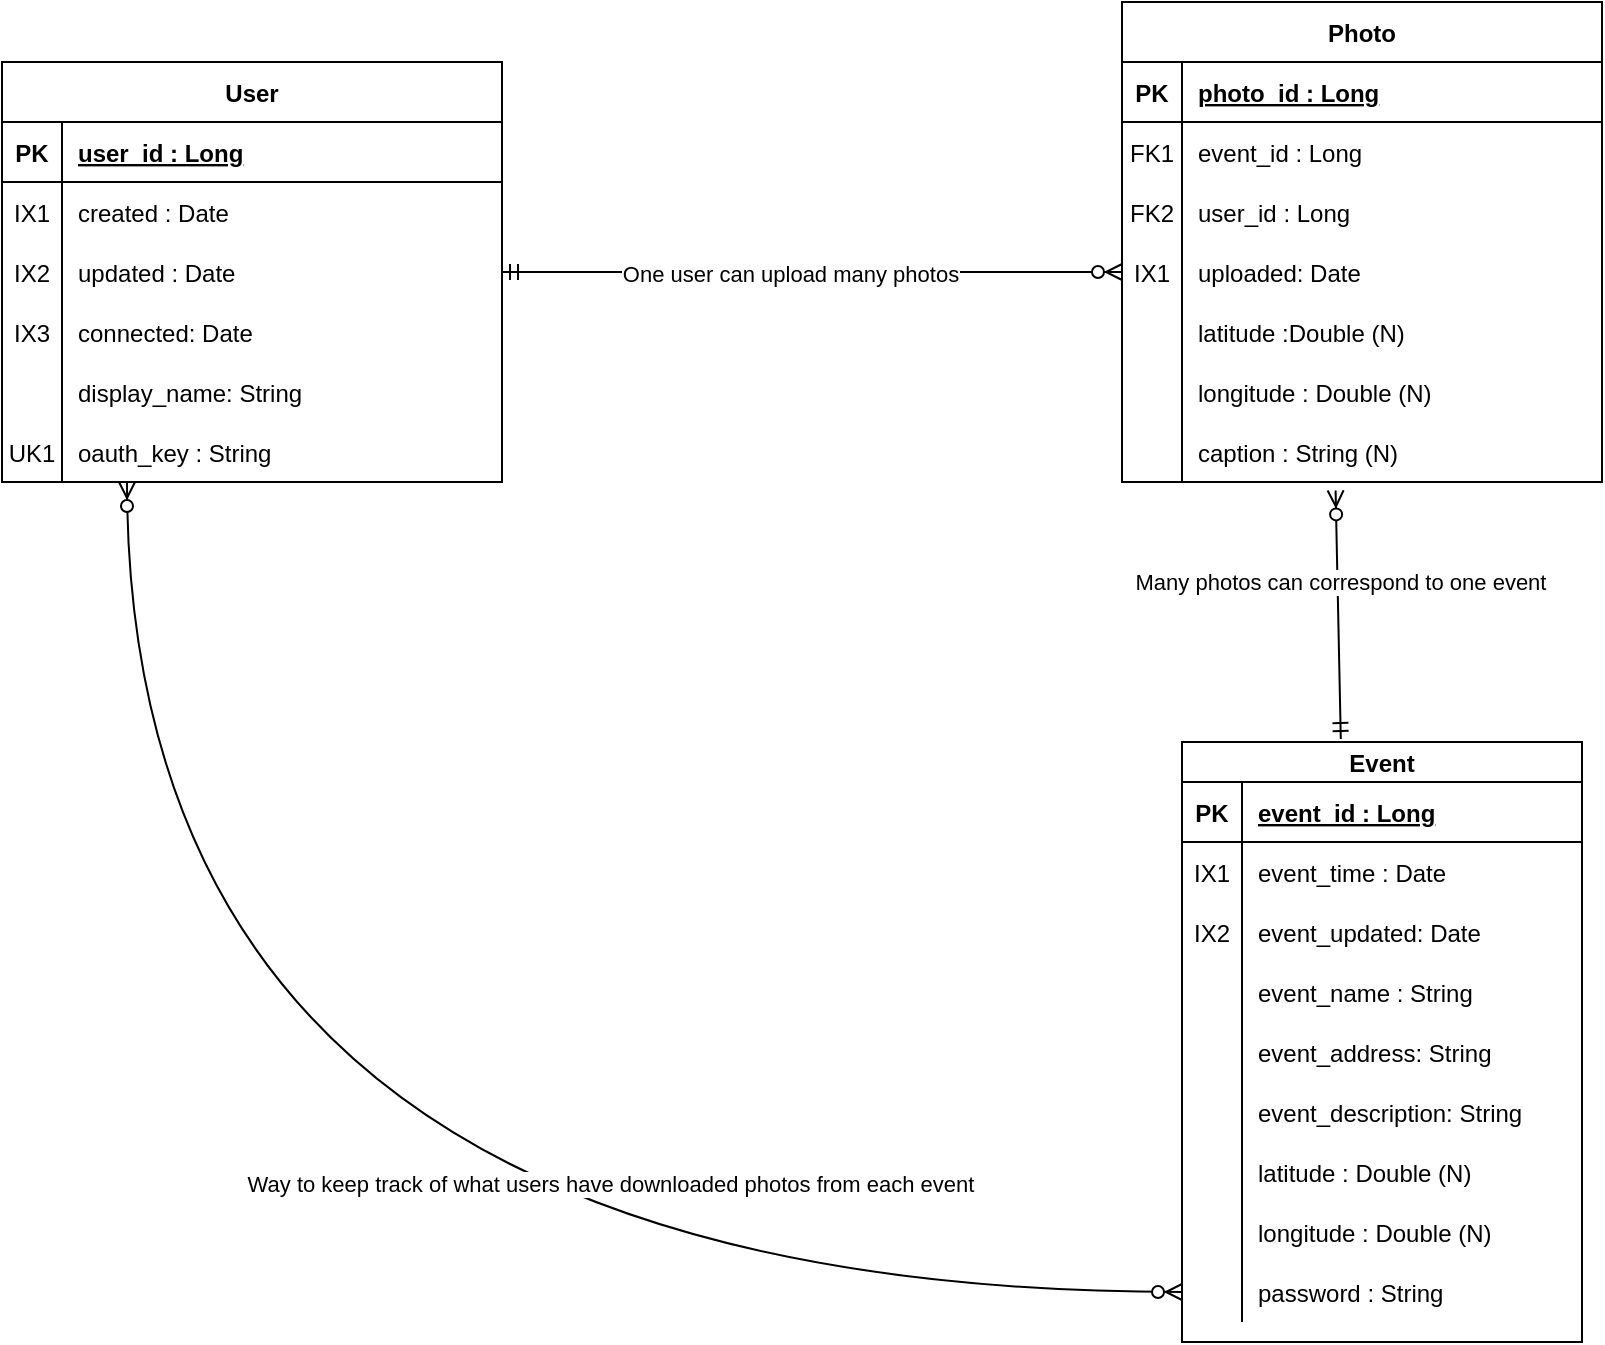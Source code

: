 <mxfile version="13.8.5" type="device"><diagram id="R2lEEEUBdFMjLlhIrx00" name="Page-1"><mxGraphModel dx="1384" dy="773" grid="1" gridSize="10" guides="1" tooltips="1" connect="1" arrows="1" fold="1" page="1" pageScale="1" pageWidth="850" pageHeight="1100" math="0" shadow="0" extFonts="Permanent Marker^https://fonts.googleapis.com/css?family=Permanent+Marker"><root><mxCell id="0"/><mxCell id="1" parent="0"/><mxCell id="Wytd1fXqO_OcCb_XTPOX-19" value="" style="group" parent="1" vertex="1" connectable="0"><mxGeometry x="10" y="140" width="250" height="210" as="geometry"/></mxCell><mxCell id="C-vyLk0tnHw3VtMMgP7b-23" value="User" style="shape=table;startSize=30;container=1;collapsible=1;childLayout=tableLayout;fixedRows=1;rowLines=0;fontStyle=1;align=center;resizeLast=1;" parent="Wytd1fXqO_OcCb_XTPOX-19" vertex="1"><mxGeometry y="10" width="250" height="210" as="geometry"/></mxCell><mxCell id="C-vyLk0tnHw3VtMMgP7b-24" value="" style="shape=partialRectangle;collapsible=0;dropTarget=0;pointerEvents=0;fillColor=none;points=[[0,0.5],[1,0.5]];portConstraint=eastwest;top=0;left=0;right=0;bottom=1;" parent="C-vyLk0tnHw3VtMMgP7b-23" vertex="1"><mxGeometry y="30" width="250" height="30" as="geometry"/></mxCell><mxCell id="C-vyLk0tnHw3VtMMgP7b-25" value="PK" style="shape=partialRectangle;overflow=hidden;connectable=0;fillColor=none;top=0;left=0;bottom=0;right=0;fontStyle=1;" parent="C-vyLk0tnHw3VtMMgP7b-24" vertex="1"><mxGeometry width="30" height="30" as="geometry"/></mxCell><mxCell id="C-vyLk0tnHw3VtMMgP7b-26" value="user_id : Long" style="shape=partialRectangle;overflow=hidden;connectable=0;fillColor=none;top=0;left=0;bottom=0;right=0;align=left;spacingLeft=6;fontStyle=5;" parent="C-vyLk0tnHw3VtMMgP7b-24" vertex="1"><mxGeometry x="30" width="220" height="30" as="geometry"/></mxCell><mxCell id="C-vyLk0tnHw3VtMMgP7b-27" value="" style="shape=partialRectangle;collapsible=0;dropTarget=0;pointerEvents=0;fillColor=none;points=[[0,0.5],[1,0.5]];portConstraint=eastwest;top=0;left=0;right=0;bottom=0;" parent="C-vyLk0tnHw3VtMMgP7b-23" vertex="1"><mxGeometry y="60" width="250" height="30" as="geometry"/></mxCell><mxCell id="C-vyLk0tnHw3VtMMgP7b-28" value="IX1" style="shape=partialRectangle;overflow=hidden;connectable=0;fillColor=none;top=0;left=0;bottom=0;right=0;" parent="C-vyLk0tnHw3VtMMgP7b-27" vertex="1"><mxGeometry width="30" height="30" as="geometry"/></mxCell><mxCell id="C-vyLk0tnHw3VtMMgP7b-29" value="created : Date" style="shape=partialRectangle;overflow=hidden;connectable=0;fillColor=none;top=0;left=0;bottom=0;right=0;align=left;spacingLeft=6;" parent="C-vyLk0tnHw3VtMMgP7b-27" vertex="1"><mxGeometry x="30" width="220" height="30" as="geometry"/></mxCell><mxCell id="HyPlMlRq0M0m4s-M27dx-4" value="" style="shape=partialRectangle;collapsible=0;dropTarget=0;pointerEvents=0;fillColor=none;points=[[0,0.5],[1,0.5]];portConstraint=eastwest;top=0;left=0;right=0;bottom=0;" parent="C-vyLk0tnHw3VtMMgP7b-23" vertex="1"><mxGeometry y="90" width="250" height="30" as="geometry"/></mxCell><mxCell id="HyPlMlRq0M0m4s-M27dx-5" value="IX2" style="shape=partialRectangle;overflow=hidden;connectable=0;fillColor=none;top=0;left=0;bottom=0;right=0;" parent="HyPlMlRq0M0m4s-M27dx-4" vertex="1"><mxGeometry width="30" height="30" as="geometry"/></mxCell><mxCell id="HyPlMlRq0M0m4s-M27dx-6" value="updated : Date" style="shape=partialRectangle;overflow=hidden;connectable=0;fillColor=none;top=0;left=0;bottom=0;right=0;align=left;spacingLeft=6;" parent="HyPlMlRq0M0m4s-M27dx-4" vertex="1"><mxGeometry x="30" width="220" height="30" as="geometry"/></mxCell><mxCell id="8ChJDf_rUq-PZGFpkspb-7" value="" style="shape=partialRectangle;collapsible=0;dropTarget=0;pointerEvents=0;fillColor=none;points=[[0,0.5],[1,0.5]];portConstraint=eastwest;top=0;left=0;right=0;bottom=0;" vertex="1" parent="C-vyLk0tnHw3VtMMgP7b-23"><mxGeometry y="120" width="250" height="30" as="geometry"/></mxCell><mxCell id="8ChJDf_rUq-PZGFpkspb-8" value="IX3" style="shape=partialRectangle;overflow=hidden;connectable=0;fillColor=none;top=0;left=0;bottom=0;right=0;" vertex="1" parent="8ChJDf_rUq-PZGFpkspb-7"><mxGeometry width="30" height="30" as="geometry"/></mxCell><mxCell id="8ChJDf_rUq-PZGFpkspb-9" value="connected: Date" style="shape=partialRectangle;overflow=hidden;connectable=0;fillColor=none;top=0;left=0;bottom=0;right=0;align=left;spacingLeft=6;" vertex="1" parent="8ChJDf_rUq-PZGFpkspb-7"><mxGeometry x="30" width="220" height="30" as="geometry"/></mxCell><mxCell id="8ChJDf_rUq-PZGFpkspb-1" value="" style="shape=partialRectangle;collapsible=0;dropTarget=0;pointerEvents=0;fillColor=none;points=[[0,0.5],[1,0.5]];portConstraint=eastwest;top=0;left=0;right=0;bottom=0;" vertex="1" parent="C-vyLk0tnHw3VtMMgP7b-23"><mxGeometry y="150" width="250" height="30" as="geometry"/></mxCell><mxCell id="8ChJDf_rUq-PZGFpkspb-2" value="" style="shape=partialRectangle;overflow=hidden;connectable=0;fillColor=none;top=0;left=0;bottom=0;right=0;" vertex="1" parent="8ChJDf_rUq-PZGFpkspb-1"><mxGeometry width="30" height="30" as="geometry"/></mxCell><mxCell id="8ChJDf_rUq-PZGFpkspb-3" value="display_name: String" style="shape=partialRectangle;overflow=hidden;connectable=0;fillColor=none;top=0;left=0;bottom=0;right=0;align=left;spacingLeft=6;" vertex="1" parent="8ChJDf_rUq-PZGFpkspb-1"><mxGeometry x="30" width="220" height="30" as="geometry"/></mxCell><mxCell id="HyPlMlRq0M0m4s-M27dx-7" value="" style="shape=partialRectangle;collapsible=0;dropTarget=0;pointerEvents=0;fillColor=none;points=[[0,0.5],[1,0.5]];portConstraint=eastwest;top=0;left=0;right=0;bottom=0;" parent="C-vyLk0tnHw3VtMMgP7b-23" vertex="1"><mxGeometry y="180" width="250" height="30" as="geometry"/></mxCell><mxCell id="HyPlMlRq0M0m4s-M27dx-8" value="UK1" style="shape=partialRectangle;overflow=hidden;connectable=0;fillColor=none;top=0;left=0;bottom=0;right=0;" parent="HyPlMlRq0M0m4s-M27dx-7" vertex="1"><mxGeometry width="30" height="30" as="geometry"/></mxCell><mxCell id="HyPlMlRq0M0m4s-M27dx-9" value="oauth_key : String" style="shape=partialRectangle;overflow=hidden;connectable=0;fillColor=none;top=0;left=0;bottom=0;right=0;align=left;spacingLeft=6;" parent="HyPlMlRq0M0m4s-M27dx-7" vertex="1"><mxGeometry x="30" width="220" height="30" as="geometry"/></mxCell><mxCell id="HyPlMlRq0M0m4s-M27dx-10" value="" style="fontSize=12;html=1;endArrow=ERzeroToMany;startArrow=ERmandOne;exitX=1;exitY=0.5;exitDx=0;exitDy=0;entryX=0;entryY=0.5;entryDx=0;entryDy=0;" parent="1" edge="1" target="51idzDEUV3AVTb7AhVFN-1" source="HyPlMlRq0M0m4s-M27dx-4"><mxGeometry width="100" height="100" relative="1" as="geometry"><mxPoint x="290" y="275" as="sourcePoint"/><mxPoint x="590" y="275" as="targetPoint"/></mxGeometry></mxCell><mxCell id="HyPlMlRq0M0m4s-M27dx-33" value="One user can upload many photos" style="edgeLabel;html=1;align=center;verticalAlign=middle;resizable=0;points=[];" parent="HyPlMlRq0M0m4s-M27dx-10" vertex="1" connectable="0"><mxGeometry x="-0.074" y="-1" relative="1" as="geometry"><mxPoint as="offset"/></mxGeometry></mxCell><mxCell id="HyPlMlRq0M0m4s-M27dx-17" value="Photo" style="shape=table;startSize=30;container=1;collapsible=1;childLayout=tableLayout;fixedRows=1;rowLines=0;fontStyle=1;align=center;resizeLast=1;" parent="1" vertex="1"><mxGeometry x="570" y="120" width="240" height="240" as="geometry"/></mxCell><mxCell id="HyPlMlRq0M0m4s-M27dx-18" value="" style="shape=partialRectangle;collapsible=0;dropTarget=0;pointerEvents=0;fillColor=none;top=0;left=0;bottom=1;right=0;points=[[0,0.5],[1,0.5]];portConstraint=eastwest;" parent="HyPlMlRq0M0m4s-M27dx-17" vertex="1"><mxGeometry y="30" width="240" height="30" as="geometry"/></mxCell><mxCell id="HyPlMlRq0M0m4s-M27dx-19" value="PK" style="shape=partialRectangle;connectable=0;fillColor=none;top=0;left=0;bottom=0;right=0;fontStyle=1;overflow=hidden;" parent="HyPlMlRq0M0m4s-M27dx-18" vertex="1"><mxGeometry width="30" height="30" as="geometry"/></mxCell><mxCell id="HyPlMlRq0M0m4s-M27dx-20" value="photo_id : Long" style="shape=partialRectangle;connectable=0;fillColor=none;top=0;left=0;bottom=0;right=0;align=left;spacingLeft=6;fontStyle=5;overflow=hidden;" parent="HyPlMlRq0M0m4s-M27dx-18" vertex="1"><mxGeometry x="30" width="210" height="30" as="geometry"/></mxCell><mxCell id="HyPlMlRq0M0m4s-M27dx-27" value="" style="shape=partialRectangle;collapsible=0;dropTarget=0;pointerEvents=0;fillColor=none;top=0;left=0;bottom=0;right=0;points=[[0,0.5],[1,0.5]];portConstraint=eastwest;" parent="HyPlMlRq0M0m4s-M27dx-17" vertex="1"><mxGeometry y="60" width="240" height="30" as="geometry"/></mxCell><mxCell id="HyPlMlRq0M0m4s-M27dx-28" value="FK1" style="shape=partialRectangle;connectable=0;fillColor=none;top=0;left=0;bottom=0;right=0;editable=1;overflow=hidden;" parent="HyPlMlRq0M0m4s-M27dx-27" vertex="1"><mxGeometry width="30" height="30" as="geometry"/></mxCell><mxCell id="HyPlMlRq0M0m4s-M27dx-29" value="event_id : Long" style="shape=partialRectangle;connectable=0;fillColor=none;top=0;left=0;bottom=0;right=0;align=left;spacingLeft=6;overflow=hidden;" parent="HyPlMlRq0M0m4s-M27dx-27" vertex="1"><mxGeometry x="30" width="210" height="30" as="geometry"/></mxCell><mxCell id="HyPlMlRq0M0m4s-M27dx-30" value="" style="shape=partialRectangle;collapsible=0;dropTarget=0;pointerEvents=0;fillColor=none;top=0;left=0;bottom=0;right=0;points=[[0,0.5],[1,0.5]];portConstraint=eastwest;" parent="HyPlMlRq0M0m4s-M27dx-17" vertex="1"><mxGeometry y="90" width="240" height="30" as="geometry"/></mxCell><mxCell id="HyPlMlRq0M0m4s-M27dx-31" value="FK2" style="shape=partialRectangle;connectable=0;fillColor=none;top=0;left=0;bottom=0;right=0;editable=1;overflow=hidden;" parent="HyPlMlRq0M0m4s-M27dx-30" vertex="1"><mxGeometry width="30" height="30" as="geometry"/></mxCell><mxCell id="HyPlMlRq0M0m4s-M27dx-32" value="user_id : Long" style="shape=partialRectangle;connectable=0;fillColor=none;top=0;left=0;bottom=0;right=0;align=left;spacingLeft=6;overflow=hidden;" parent="HyPlMlRq0M0m4s-M27dx-30" vertex="1"><mxGeometry x="30" width="210" height="30" as="geometry"/></mxCell><mxCell id="51idzDEUV3AVTb7AhVFN-1" value="" style="shape=partialRectangle;collapsible=0;dropTarget=0;pointerEvents=0;fillColor=none;top=0;left=0;bottom=0;right=0;points=[[0,0.5],[1,0.5]];portConstraint=eastwest;" parent="HyPlMlRq0M0m4s-M27dx-17" vertex="1"><mxGeometry y="120" width="240" height="30" as="geometry"/></mxCell><mxCell id="51idzDEUV3AVTb7AhVFN-2" value="IX1" style="shape=partialRectangle;connectable=0;fillColor=none;top=0;left=0;bottom=0;right=0;editable=1;overflow=hidden;" parent="51idzDEUV3AVTb7AhVFN-1" vertex="1"><mxGeometry width="30" height="30" as="geometry"/></mxCell><mxCell id="51idzDEUV3AVTb7AhVFN-3" value="uploaded: Date" style="shape=partialRectangle;connectable=0;fillColor=none;top=0;left=0;bottom=0;right=0;align=left;spacingLeft=6;overflow=hidden;" parent="51idzDEUV3AVTb7AhVFN-1" vertex="1"><mxGeometry x="30" width="210" height="30" as="geometry"/></mxCell><mxCell id="HyPlMlRq0M0m4s-M27dx-21" value="" style="shape=partialRectangle;collapsible=0;dropTarget=0;pointerEvents=0;fillColor=none;top=0;left=0;bottom=0;right=0;points=[[0,0.5],[1,0.5]];portConstraint=eastwest;" parent="HyPlMlRq0M0m4s-M27dx-17" vertex="1"><mxGeometry y="150" width="240" height="30" as="geometry"/></mxCell><mxCell id="HyPlMlRq0M0m4s-M27dx-22" value="" style="shape=partialRectangle;connectable=0;fillColor=none;top=0;left=0;bottom=0;right=0;editable=1;overflow=hidden;" parent="HyPlMlRq0M0m4s-M27dx-21" vertex="1"><mxGeometry width="30" height="30" as="geometry"/></mxCell><mxCell id="HyPlMlRq0M0m4s-M27dx-23" value="latitude :Double (N)" style="shape=partialRectangle;connectable=0;fillColor=none;top=0;left=0;bottom=0;right=0;align=left;spacingLeft=6;overflow=hidden;" parent="HyPlMlRq0M0m4s-M27dx-21" vertex="1"><mxGeometry x="30" width="210" height="30" as="geometry"/></mxCell><mxCell id="HyPlMlRq0M0m4s-M27dx-24" value="" style="shape=partialRectangle;collapsible=0;dropTarget=0;pointerEvents=0;fillColor=none;top=0;left=0;bottom=0;right=0;points=[[0,0.5],[1,0.5]];portConstraint=eastwest;" parent="HyPlMlRq0M0m4s-M27dx-17" vertex="1"><mxGeometry y="180" width="240" height="30" as="geometry"/></mxCell><mxCell id="HyPlMlRq0M0m4s-M27dx-25" value="" style="shape=partialRectangle;connectable=0;fillColor=none;top=0;left=0;bottom=0;right=0;editable=1;overflow=hidden;" parent="HyPlMlRq0M0m4s-M27dx-24" vertex="1"><mxGeometry width="30" height="30" as="geometry"/></mxCell><mxCell id="HyPlMlRq0M0m4s-M27dx-26" value="longitude : Double (N)" style="shape=partialRectangle;connectable=0;fillColor=none;top=0;left=0;bottom=0;right=0;align=left;spacingLeft=6;overflow=hidden;" parent="HyPlMlRq0M0m4s-M27dx-24" vertex="1"><mxGeometry x="30" width="210" height="30" as="geometry"/></mxCell><mxCell id="HyPlMlRq0M0m4s-M27dx-59" value="" style="shape=partialRectangle;collapsible=0;dropTarget=0;pointerEvents=0;fillColor=none;top=0;left=0;bottom=0;right=0;points=[[0,0.5],[1,0.5]];portConstraint=eastwest;" parent="HyPlMlRq0M0m4s-M27dx-17" vertex="1"><mxGeometry y="210" width="240" height="30" as="geometry"/></mxCell><mxCell id="HyPlMlRq0M0m4s-M27dx-60" value="" style="shape=partialRectangle;connectable=0;fillColor=none;top=0;left=0;bottom=0;right=0;editable=1;overflow=hidden;" parent="HyPlMlRq0M0m4s-M27dx-59" vertex="1"><mxGeometry width="30" height="30" as="geometry"/></mxCell><mxCell id="HyPlMlRq0M0m4s-M27dx-61" value="caption : String (N)" style="shape=partialRectangle;connectable=0;fillColor=none;top=0;left=0;bottom=0;right=0;align=left;spacingLeft=6;overflow=hidden;" parent="HyPlMlRq0M0m4s-M27dx-59" vertex="1"><mxGeometry x="30" width="210" height="30" as="geometry"/></mxCell><mxCell id="HyPlMlRq0M0m4s-M27dx-62" value="" style="edgeStyle=orthogonalEdgeStyle;fontSize=12;html=1;endArrow=ERzeroToMany;endFill=1;startArrow=ERzeroToMany;exitX=0;exitY=0.5;exitDx=0;exitDy=0;curved=1;entryX=0.25;entryY=1;entryDx=0;entryDy=0;" parent="1" source="HyPlMlRq0M0m4s-M27dx-50" target="C-vyLk0tnHw3VtMMgP7b-23" edge="1"><mxGeometry width="100" height="100" relative="1" as="geometry"><mxPoint x="10" y="510" as="sourcePoint"/><mxPoint x="160" y="330" as="targetPoint"/></mxGeometry></mxCell><mxCell id="8ChJDf_rUq-PZGFpkspb-20" value="Way to keep track of what users have downloaded photos from each event" style="edgeLabel;html=1;align=center;verticalAlign=middle;resizable=0;points=[];" vertex="1" connectable="0" parent="HyPlMlRq0M0m4s-M27dx-62"><mxGeometry x="-0.385" y="-54" relative="1" as="geometry"><mxPoint as="offset"/></mxGeometry></mxCell><mxCell id="HyPlMlRq0M0m4s-M27dx-34" value="Event" style="shape=table;startSize=20;container=1;collapsible=1;childLayout=tableLayout;fixedRows=1;rowLines=0;fontStyle=1;align=center;resizeLast=1;" parent="1" vertex="1"><mxGeometry x="600" y="490" width="200" height="300" as="geometry"/></mxCell><mxCell id="HyPlMlRq0M0m4s-M27dx-35" value="" style="shape=partialRectangle;collapsible=0;dropTarget=0;pointerEvents=0;fillColor=none;top=0;left=0;bottom=1;right=0;points=[[0,0.5],[1,0.5]];portConstraint=eastwest;" parent="HyPlMlRq0M0m4s-M27dx-34" vertex="1"><mxGeometry y="20" width="200" height="30" as="geometry"/></mxCell><mxCell id="HyPlMlRq0M0m4s-M27dx-36" value="PK" style="shape=partialRectangle;connectable=0;fillColor=none;top=0;left=0;bottom=0;right=0;fontStyle=1;overflow=hidden;" parent="HyPlMlRq0M0m4s-M27dx-35" vertex="1"><mxGeometry width="30" height="30" as="geometry"/></mxCell><mxCell id="HyPlMlRq0M0m4s-M27dx-37" value="event_id : Long" style="shape=partialRectangle;connectable=0;fillColor=none;top=0;left=0;bottom=0;right=0;align=left;spacingLeft=6;fontStyle=5;overflow=hidden;" parent="HyPlMlRq0M0m4s-M27dx-35" vertex="1"><mxGeometry x="30" width="170" height="30" as="geometry"/></mxCell><mxCell id="HyPlMlRq0M0m4s-M27dx-38" value="" style="shape=partialRectangle;collapsible=0;dropTarget=0;pointerEvents=0;fillColor=none;top=0;left=0;bottom=0;right=0;points=[[0,0.5],[1,0.5]];portConstraint=eastwest;" parent="HyPlMlRq0M0m4s-M27dx-34" vertex="1"><mxGeometry y="50" width="200" height="30" as="geometry"/></mxCell><mxCell id="HyPlMlRq0M0m4s-M27dx-39" value="IX1" style="shape=partialRectangle;connectable=0;fillColor=none;top=0;left=0;bottom=0;right=0;editable=1;overflow=hidden;" parent="HyPlMlRq0M0m4s-M27dx-38" vertex="1"><mxGeometry width="30" height="30" as="geometry"/></mxCell><mxCell id="HyPlMlRq0M0m4s-M27dx-40" value="event_time : Date" style="shape=partialRectangle;connectable=0;fillColor=none;top=0;left=0;bottom=0;right=0;align=left;spacingLeft=6;overflow=hidden;" parent="HyPlMlRq0M0m4s-M27dx-38" vertex="1"><mxGeometry x="30" width="170" height="30" as="geometry"/></mxCell><mxCell id="8ChJDf_rUq-PZGFpkspb-16" value="" style="shape=partialRectangle;collapsible=0;dropTarget=0;pointerEvents=0;fillColor=none;top=0;left=0;bottom=0;right=0;points=[[0,0.5],[1,0.5]];portConstraint=eastwest;" vertex="1" parent="HyPlMlRq0M0m4s-M27dx-34"><mxGeometry y="80" width="200" height="30" as="geometry"/></mxCell><mxCell id="8ChJDf_rUq-PZGFpkspb-17" value="IX2" style="shape=partialRectangle;connectable=0;fillColor=none;top=0;left=0;bottom=0;right=0;editable=1;overflow=hidden;" vertex="1" parent="8ChJDf_rUq-PZGFpkspb-16"><mxGeometry width="30" height="30" as="geometry"/></mxCell><mxCell id="8ChJDf_rUq-PZGFpkspb-18" value="event_updated: Date" style="shape=partialRectangle;connectable=0;fillColor=none;top=0;left=0;bottom=0;right=0;align=left;spacingLeft=6;overflow=hidden;" vertex="1" parent="8ChJDf_rUq-PZGFpkspb-16"><mxGeometry x="30" width="170" height="30" as="geometry"/></mxCell><mxCell id="HyPlMlRq0M0m4s-M27dx-47" value="" style="shape=partialRectangle;collapsible=0;dropTarget=0;pointerEvents=0;fillColor=none;top=0;left=0;bottom=0;right=0;points=[[0,0.5],[1,0.5]];portConstraint=eastwest;" parent="HyPlMlRq0M0m4s-M27dx-34" vertex="1"><mxGeometry y="110" width="200" height="30" as="geometry"/></mxCell><mxCell id="HyPlMlRq0M0m4s-M27dx-48" value="" style="shape=partialRectangle;connectable=0;fillColor=none;top=0;left=0;bottom=0;right=0;editable=1;overflow=hidden;" parent="HyPlMlRq0M0m4s-M27dx-47" vertex="1"><mxGeometry width="30" height="30" as="geometry"/></mxCell><mxCell id="HyPlMlRq0M0m4s-M27dx-49" value="event_name : String" style="shape=partialRectangle;connectable=0;fillColor=none;top=0;left=0;bottom=0;right=0;align=left;spacingLeft=6;overflow=hidden;" parent="HyPlMlRq0M0m4s-M27dx-47" vertex="1"><mxGeometry x="30" width="170" height="30" as="geometry"/></mxCell><mxCell id="8ChJDf_rUq-PZGFpkspb-10" value="" style="shape=partialRectangle;collapsible=0;dropTarget=0;pointerEvents=0;fillColor=none;top=0;left=0;bottom=0;right=0;points=[[0,0.5],[1,0.5]];portConstraint=eastwest;" vertex="1" parent="HyPlMlRq0M0m4s-M27dx-34"><mxGeometry y="140" width="200" height="30" as="geometry"/></mxCell><mxCell id="8ChJDf_rUq-PZGFpkspb-11" value="" style="shape=partialRectangle;connectable=0;fillColor=none;top=0;left=0;bottom=0;right=0;editable=1;overflow=hidden;" vertex="1" parent="8ChJDf_rUq-PZGFpkspb-10"><mxGeometry width="30" height="30" as="geometry"/></mxCell><mxCell id="8ChJDf_rUq-PZGFpkspb-12" value="event_address: String" style="shape=partialRectangle;connectable=0;fillColor=none;top=0;left=0;bottom=0;right=0;align=left;spacingLeft=6;overflow=hidden;" vertex="1" parent="8ChJDf_rUq-PZGFpkspb-10"><mxGeometry x="30" width="170" height="30" as="geometry"/></mxCell><mxCell id="8ChJDf_rUq-PZGFpkspb-13" value="" style="shape=partialRectangle;collapsible=0;dropTarget=0;pointerEvents=0;fillColor=none;top=0;left=0;bottom=0;right=0;points=[[0,0.5],[1,0.5]];portConstraint=eastwest;" vertex="1" parent="HyPlMlRq0M0m4s-M27dx-34"><mxGeometry y="170" width="200" height="30" as="geometry"/></mxCell><mxCell id="8ChJDf_rUq-PZGFpkspb-14" value="" style="shape=partialRectangle;connectable=0;fillColor=none;top=0;left=0;bottom=0;right=0;editable=1;overflow=hidden;" vertex="1" parent="8ChJDf_rUq-PZGFpkspb-13"><mxGeometry width="30" height="30" as="geometry"/></mxCell><mxCell id="8ChJDf_rUq-PZGFpkspb-15" value="event_description: String" style="shape=partialRectangle;connectable=0;fillColor=none;top=0;left=0;bottom=0;right=0;align=left;spacingLeft=6;overflow=hidden;" vertex="1" parent="8ChJDf_rUq-PZGFpkspb-13"><mxGeometry x="30" width="170" height="30" as="geometry"/></mxCell><mxCell id="HyPlMlRq0M0m4s-M27dx-41" value="" style="shape=partialRectangle;collapsible=0;dropTarget=0;pointerEvents=0;fillColor=none;top=0;left=0;bottom=0;right=0;points=[[0,0.5],[1,0.5]];portConstraint=eastwest;" parent="HyPlMlRq0M0m4s-M27dx-34" vertex="1"><mxGeometry y="200" width="200" height="30" as="geometry"/></mxCell><mxCell id="HyPlMlRq0M0m4s-M27dx-42" value="" style="shape=partialRectangle;connectable=0;fillColor=none;top=0;left=0;bottom=0;right=0;editable=1;overflow=hidden;" parent="HyPlMlRq0M0m4s-M27dx-41" vertex="1"><mxGeometry width="30" height="30" as="geometry"/></mxCell><mxCell id="HyPlMlRq0M0m4s-M27dx-43" value="latitude : Double (N)" style="shape=partialRectangle;connectable=0;fillColor=none;top=0;left=0;bottom=0;right=0;align=left;spacingLeft=6;overflow=hidden;" parent="HyPlMlRq0M0m4s-M27dx-41" vertex="1"><mxGeometry x="30" width="170" height="30" as="geometry"/></mxCell><mxCell id="HyPlMlRq0M0m4s-M27dx-44" value="" style="shape=partialRectangle;collapsible=0;dropTarget=0;pointerEvents=0;fillColor=none;top=0;left=0;bottom=0;right=0;points=[[0,0.5],[1,0.5]];portConstraint=eastwest;" parent="HyPlMlRq0M0m4s-M27dx-34" vertex="1"><mxGeometry y="230" width="200" height="30" as="geometry"/></mxCell><mxCell id="HyPlMlRq0M0m4s-M27dx-45" value="" style="shape=partialRectangle;connectable=0;fillColor=none;top=0;left=0;bottom=0;right=0;editable=1;overflow=hidden;" parent="HyPlMlRq0M0m4s-M27dx-44" vertex="1"><mxGeometry width="30" height="30" as="geometry"/></mxCell><mxCell id="HyPlMlRq0M0m4s-M27dx-46" value="longitude : Double (N)" style="shape=partialRectangle;connectable=0;fillColor=none;top=0;left=0;bottom=0;right=0;align=left;spacingLeft=6;overflow=hidden;" parent="HyPlMlRq0M0m4s-M27dx-44" vertex="1"><mxGeometry x="30" width="170" height="30" as="geometry"/></mxCell><mxCell id="HyPlMlRq0M0m4s-M27dx-50" value="" style="shape=partialRectangle;collapsible=0;dropTarget=0;pointerEvents=0;fillColor=none;top=0;left=0;bottom=0;right=0;points=[[0,0.5],[1,0.5]];portConstraint=eastwest;" parent="HyPlMlRq0M0m4s-M27dx-34" vertex="1"><mxGeometry y="260" width="200" height="30" as="geometry"/></mxCell><mxCell id="HyPlMlRq0M0m4s-M27dx-51" value="" style="shape=partialRectangle;connectable=0;fillColor=none;top=0;left=0;bottom=0;right=0;editable=1;overflow=hidden;" parent="HyPlMlRq0M0m4s-M27dx-50" vertex="1"><mxGeometry width="30" height="30" as="geometry"/></mxCell><mxCell id="HyPlMlRq0M0m4s-M27dx-52" value="password : String" style="shape=partialRectangle;connectable=0;fillColor=none;top=0;left=0;bottom=0;right=0;align=left;spacingLeft=6;overflow=hidden;" parent="HyPlMlRq0M0m4s-M27dx-50" vertex="1"><mxGeometry x="30" width="170" height="30" as="geometry"/></mxCell><mxCell id="8ChJDf_rUq-PZGFpkspb-27" value="" style="fontSize=12;html=1;endArrow=ERzeroToMany;startArrow=ERmandOne;exitX=0.397;exitY=-0.005;exitDx=0;exitDy=0;exitPerimeter=0;entryX=0.445;entryY=1.14;entryDx=0;entryDy=0;entryPerimeter=0;" edge="1" parent="1" source="HyPlMlRq0M0m4s-M27dx-34" target="HyPlMlRq0M0m4s-M27dx-59"><mxGeometry width="100" height="100" relative="1" as="geometry"><mxPoint x="670.24" y="490" as="sourcePoint"/><mxPoint x="670" y="352" as="targetPoint"/></mxGeometry></mxCell><mxCell id="8ChJDf_rUq-PZGFpkspb-28" value="Many photos can correspond to one event" style="edgeLabel;html=1;align=center;verticalAlign=middle;resizable=0;points=[];" vertex="1" connectable="0" parent="8ChJDf_rUq-PZGFpkspb-27"><mxGeometry x="0.272" y="-1" relative="1" as="geometry"><mxPoint as="offset"/></mxGeometry></mxCell><mxCell id="8ChJDf_rUq-PZGFpkspb-29" style="edgeStyle=none;rounded=0;orthogonalLoop=1;jettySize=auto;html=1;exitX=0.25;exitY=0;exitDx=0;exitDy=0;" edge="1" parent="1" source="HyPlMlRq0M0m4s-M27dx-34" target="HyPlMlRq0M0m4s-M27dx-34"><mxGeometry relative="1" as="geometry"/></mxCell></root></mxGraphModel></diagram></mxfile>